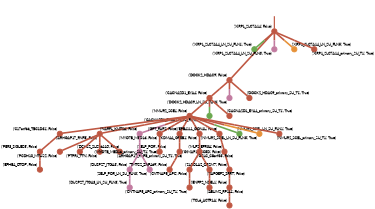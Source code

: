 strict digraph  {
graph[splines=false]; nodesep=0.7; rankdir=TB; ranksep=0.6; forcelabels=true; dpi=600; size=2.5;
0 [color="#be5742ff", fillcolor="#be5742ff", fixedsize=true, fontname=Lato, fontsize="12pt", height="0.25", label="", penwidth=3, shape=circle, style=filled, xlabel="('XIRP1_SLC7A14', False)"];
1 [color="#be5742ff", fillcolor="#be5742ff", fixedsize=true, fontname=Lato, fontsize="12pt", height="0.25", label="", penwidth=3, shape=circle, style=filled, xlabel="('DOCK2_HDAC9', False)"];
28 [color="#6aa84fff", fillcolor="#6aa84fff", fixedsize=true, fontname=Lato, fontsize="12pt", height="0.25", label="", penwidth=3, shape=circle, style=filled, xlabel="('XIRP1_SLC7A14_LN_SU_FLN1', True)"];
31 [color="#c27ba0ff", fillcolor="#c27ba0ff", fixedsize=true, fontname=Lato, fontsize="12pt", height="0.25", label="", penwidth=3, shape=circle, style=filled, xlabel="('XIRP1_SLC7A14_LN_SU_FLN3', True)"];
35 [color="#e69138ff", fillcolor="#e69138ff", fixedsize=true, fontname=Lato, fontsize="12pt", height="0.25", label="", penwidth=3, shape=circle, style=filled, xlabel="('XIRP1_SLC7A14_LN_SU_FLN5', True)"];
37 [color="#be5742ff", fillcolor="#be5742ff", fixedsize=true, fontname=Lato, fontsize="12pt", height="0.25", label="", penwidth=3, shape=circle, style=filled, xlabel="('XIRP1_SLC7A14_primary_SU_T1', True)"];
9 [color="#be5742ff", fillcolor="#be5742ff", fixedsize=true, fontname=Lato, fontsize="12pt", height="0.25", label="", penwidth=3, shape=circle, style=filled, xlabel="('CACNA2D1_EYA4', False)"];
32 [color="#c27ba0ff", fillcolor="#c27ba0ff", fixedsize=true, fontname=Lato, fontsize="12pt", height="0.25", label="", penwidth=3, shape=circle, style=filled, xlabel="('DOCK2_HDAC9_LN_SU_FLN3', True)"];
38 [color="#be5742ff", fillcolor="#be5742ff", fixedsize=true, fontname=Lato, fontsize="12pt", height="0.25", label="", penwidth=3, shape=circle, style=filled, xlabel="('DOCK2_HDAC9_primary_SU_T1', True)"];
2 [color="#be5742ff", fillcolor="#be5742ff", fixedsize=true, fontname=Lato, fontsize="12pt", height="0.25", label="", penwidth=3, shape=circle, style=filled, xlabel="('PER3_SIGLEC5', False)"];
4 [color="#be5742ff", fillcolor="#be5742ff", fixedsize=true, fontname=Lato, fontsize="12pt", height="0.25", label="", penwidth=3, shape=circle, style=filled, xlabel="('EPHB4_OTOF', False)"];
3 [color="#be5742ff", fillcolor="#be5742ff", fixedsize=true, fontname=Lato, fontsize="12pt", height="0.25", label="", penwidth=3, shape=circle, style=filled, xlabel="('MLF2_EFR3A', False)"];
16 [color="#be5742ff", fillcolor="#be5742ff", fixedsize=true, fontname=Lato, fontsize="12pt", height="0.25", label="", penwidth=3, shape=circle, style=filled, xlabel="('SLCO1A2_OR2M7', False)"];
5 [color="#be5742ff", fillcolor="#be5742ff", fixedsize=true, fontname=Lato, fontsize="12pt", height="0.25", label="", penwidth=3, shape=circle, style=filled, xlabel="('C17orf66_TBC1D31', False)"];
6 [color="#c27ba0ff", fillcolor="#c27ba0ff", fixedsize=true, fontname=Lato, fontsize="12pt", height="0.25", label="", penwidth=3, shape=circle, style=filled, xlabel="('DUSP27_ITGA3', False)"];
33 [color="#c27ba0ff", fillcolor="#c27ba0ff", fixedsize=true, fontname=Lato, fontsize="12pt", height="0.25", label="", penwidth=3, shape=circle, style=filled, xlabel="('DUSP27_ITGA3_LN_SU_FLN3', True)"];
7 [color="#be5742ff", fillcolor="#be5742ff", fixedsize=true, fontname=Lato, fontsize="12pt", height="0.25", label="", penwidth=3, shape=circle, style=filled, xlabel="('ENPP2_NDEL1', False)"];
17 [color="#be5742ff", fillcolor="#be5742ff", fixedsize=true, fontname=Lato, fontsize="12pt", height="0.25", label="", penwidth=3, shape=circle, style=filled, xlabel="('TCL6_ACTR1A', False)"];
8 [color="#be5742ff", fillcolor="#be5742ff", fixedsize=true, fontname=Lato, fontsize="12pt", height="0.25", label="", penwidth=3, shape=circle, style=filled, xlabel="('ARHGAP17_RNF8', False)"];
13 [color="#be5742ff", fillcolor="#be5742ff", fixedsize=true, fontname=Lato, fontsize="12pt", height="0.25", label="", penwidth=3, shape=circle, style=filled, xlabel="('PCDH10_MTUS2', False)"];
14 [color="#be5742ff", fillcolor="#be5742ff", fixedsize=true, fontname=Lato, fontsize="12pt", height="0.25", label="", penwidth=3, shape=circle, style=filled, xlabel="('DCHS2_SLC26A10', False)"];
27 [color="#be5742ff", fillcolor="#be5742ff", fixedsize=true, fontname=Lato, fontsize="12pt", height="0.25", label="", penwidth=3, shape=circle, style=filled, xlabel="('PTPRJ_TTN', False)"];
39 [color="#be5742ff", fillcolor="#be5742ff", fixedsize=true, fontname=Lato, fontsize="12pt", height="0.25", label="", penwidth=3, shape=circle, style=filled, xlabel="('ARHGAP17_RNF8_primary_SU_T1', True)"];
11 [color="#be5742ff", fillcolor="#be5742ff", fixedsize=true, fontname=Lato, fontsize="12pt", height="0.25", label="", penwidth=3, shape=circle, style=filled, xlabel="('NMUR2_SCEL', False)"];
29 [color="#6aa84fff", fillcolor="#6aa84fff", fixedsize=true, fontname=Lato, fontsize="12pt", height="0.25", label="", penwidth=3, shape=circle, style=filled, xlabel="('CACNA2D1_EYA4_LN_SU_FLN1', True)"];
40 [color="#be5742ff", fillcolor="#be5742ff", fixedsize=true, fontname=Lato, fontsize="12pt", height="0.25", label="", penwidth=3, shape=circle, style=filled, xlabel="('CACNA2D1_EYA4_primary_SU_T1', True)"];
10 [color="#be5742ff", fillcolor="#be5742ff", fixedsize=true, fontname=Lato, fontsize="12pt", height="0.25", label="", penwidth=3, shape=circle, style=filled, xlabel="('CNTNAP5_APC', False)"];
41 [color="#be5742ff", fillcolor="#be5742ff", fixedsize=true, fontname=Lato, fontsize="12pt", height="0.25", label="", penwidth=3, shape=circle, style=filled, xlabel="('CNTNAP5_APC_primary_SU_T1', True)"];
18 [color="#c27ba0ff", fillcolor="#c27ba0ff", fixedsize=true, fontname=Lato, fontsize="12pt", height="0.25", label="", penwidth=3, shape=circle, style=filled, xlabel="('NARFL_KMT2A', False)"];
20 [color="#be5742ff", fillcolor="#be5742ff", fixedsize=true, fontname=Lato, fontsize="12pt", height="0.25", label="", penwidth=3, shape=circle, style=filled, xlabel="('MYO7B_MED16', False)"];
24 [color="#be5742ff", fillcolor="#be5742ff", fixedsize=true, fontname=Lato, fontsize="12pt", height="0.25", label="", penwidth=3, shape=circle, style=filled, xlabel="('GPT_FAF2', False)"];
25 [color="#be5742ff", fillcolor="#be5742ff", fixedsize=true, fontname=Lato, fontsize="12pt", height="0.25", label="", penwidth=3, shape=circle, style=filled, xlabel="('KDM4A_GREB1', False)"];
26 [color="#be5742ff", fillcolor="#be5742ff", fixedsize=true, fontname=Lato, fontsize="12pt", height="0.25", label="", penwidth=3, shape=circle, style=filled, xlabel="('EPB41L1_GON4L', False)"];
30 [color="#6aa84fff", fillcolor="#6aa84fff", fixedsize=true, fontname=Lato, fontsize="12pt", height="0.25", label="", penwidth=3, shape=circle, style=filled, xlabel="('NMUR2_SCEL_LN_SU_FLN1', True)"];
36 [color="#e69138ff", fillcolor="#e69138ff", fixedsize=true, fontname=Lato, fontsize="12pt", height="0.25", label="", penwidth=3, shape=circle, style=filled, xlabel="('NMUR2_SCEL_LN_SU_FLN5', True)"];
42 [color="#be5742ff", fillcolor="#be5742ff", fixedsize=true, fontname=Lato, fontsize="12pt", height="0.25", label="", penwidth=3, shape=circle, style=filled, xlabel="('NMUR2_SCEL_primary_SU_T1', True)"];
12 [color="#be5742ff", fillcolor="#be5742ff", fixedsize=true, fontname=Lato, fontsize="12pt", height="0.25", label="", penwidth=3, shape=circle, style=filled, xlabel="('GCLC_C8orf33', False)"];
23 [color="#be5742ff", fillcolor="#be5742ff", fixedsize=true, fontname=Lato, fontsize="12pt", height="0.25", label="", penwidth=3, shape=circle, style=filled, xlabel="('RAPGEF2_SRRT', False)"];
21 [color="#c27ba0ff", fillcolor="#c27ba0ff", fixedsize=true, fontname=Lato, fontsize="12pt", height="0.25", label="", penwidth=3, shape=circle, style=filled, xlabel="('SELP_POR', False)"];
19 [color="#be5742ff", fillcolor="#be5742ff", fixedsize=true, fontname=Lato, fontsize="12pt", height="0.25", label="", penwidth=3, shape=circle, style=filled, xlabel="('GIMAP1_SSC5D', False)"];
15 [color="#be5742ff", fillcolor="#be5742ff", fixedsize=true, fontname=Lato, fontsize="12pt", height="0.25", label="", penwidth=3, shape=circle, style=filled, xlabel="('TMTC2_ZNF469', False)"];
43 [color="#be5742ff", fillcolor="#be5742ff", fixedsize=true, fontname=Lato, fontsize="12pt", height="0.25", label="", penwidth=3, shape=circle, style=filled, xlabel="('MYO7B_MED16_primary_SU_T1', True)"];
34 [color="#c27ba0ff", fillcolor="#c27ba0ff", fixedsize=true, fontname=Lato, fontsize="12pt", height="0.25", label="", penwidth=3, shape=circle, style=filled, xlabel="('SELP_POR_LN_SU_FLN3', True)"];
22 [color="#be5742ff", fillcolor="#be5742ff", fixedsize=true, fontname=Lato, fontsize="12pt", height="0.25", label="", penwidth=3, shape=circle, style=filled, xlabel="('ABLIM2_RP1L1', False)"];
normal [label="", penwidth=3, style=invis, xlabel="('XIRP1_SLC7A14', False)"];
0 -> 1  [arrowsize=0, color="#be5742ff;0.5:#be5742ff", minlen="3.0", penwidth="5.5", style=solid];
0 -> 28  [arrowsize=0, color="#be5742ff;0.5:#6aa84fff", minlen="1.047169804573059", penwidth="5.5", style=solid];
0 -> 31  [arrowsize=0, color="#be5742ff;0.5:#c27ba0ff", minlen="1.047169804573059", penwidth="5.5", style=solid];
0 -> 35  [arrowsize=0, color="#be5742ff;0.5:#e69138ff", minlen="1.047169804573059", penwidth="5.5", style=solid];
0 -> 37  [arrowsize=0, color="#be5742ff;0.5:#be5742ff", minlen="1.047169804573059", penwidth="5.5", style=solid];
1 -> 9  [arrowsize=0, color="#be5742ff;0.5:#be5742ff", minlen="1.396226406097412", penwidth="5.5", style=solid];
1 -> 32  [arrowsize=0, color="#be5742ff;0.5:#c27ba0ff", minlen="1.047169804573059", penwidth="5.5", style=solid];
1 -> 38  [arrowsize=0, color="#be5742ff;0.5:#be5742ff", minlen="1.047169804573059", penwidth="5.5", style=solid];
9 -> 11  [arrowsize=0, color="#be5742ff;0.5:#be5742ff", minlen="1.3773584365844727", penwidth="5.5", style=solid];
9 -> 29  [arrowsize=0, color="#be5742ff;0.5:#6aa84fff", minlen="1.047169804573059", penwidth="5.5", style=solid];
9 -> 40  [arrowsize=0, color="#be5742ff;0.5:#be5742ff", minlen="1.047169804573059", penwidth="5.5", style=solid];
2 -> 4  [arrowsize=0, color="#be5742ff;0.5:#be5742ff", minlen="1.867924451828003", penwidth="5.5", style=solid];
3 -> 16  [arrowsize=0, color="#be5742ff;0.5:#be5742ff", minlen="1.2264151573181152", penwidth="5.5", style=solid];
16 -> 7  [arrowsize=0, color="#be5742ff;0.5:#be5742ff", minlen="1.566037654876709", penwidth="5.5", style=solid];
5 -> 2  [arrowsize=0, color="#be5742ff;0.5:#be5742ff", minlen="1.9433962106704712", penwidth="5.5", style=solid];
6 -> 33  [arrowsize=0, color="#c27ba0ff;0.5:#c27ba0ff", minlen="1.047169804573059", penwidth="5.5", style=solid];
7 -> 17  [arrowsize=0, color="#be5742ff;0.5:#be5742ff", minlen="1.2075471878051758", penwidth="5.5", style=solid];
8 -> 13  [arrowsize=0, color="#be5742ff;0.5:#be5742ff", minlen="1.2830188274383545", penwidth="5.5", style=solid];
8 -> 14  [arrowsize=0, color="#be5742ff;0.5:#be5742ff", minlen="1.2452830076217651", penwidth="5.5", style=solid];
8 -> 27  [arrowsize=0, color="#be5742ff;0.5:#be5742ff", minlen="1.0943396091461182", penwidth="5.5", style=solid];
8 -> 39  [arrowsize=0, color="#be5742ff;0.5:#be5742ff", minlen="1.047169804573059", penwidth="5.5", style=solid];
11 -> 5  [arrowsize=0, color="#be5742ff;0.5:#be5742ff", minlen="1.603773593902588", penwidth="5.5", style=solid];
11 -> 8  [arrowsize=0, color="#be5742ff;0.5:#be5742ff", minlen="1.4339622259140015", penwidth="5.5", style=solid];
11 -> 18  [arrowsize=0, color="#be5742ff;0.5:#c27ba0ff", minlen="1.1886792182922363", penwidth="5.5", style=solid];
11 -> 20  [arrowsize=0, color="#be5742ff;0.5:#be5742ff", minlen="1.150943398475647", penwidth="5.5", style=solid];
11 -> 24  [arrowsize=0, color="#be5742ff;0.5:#be5742ff", minlen="1.1132075786590576", penwidth="5.5", style=solid];
11 -> 25  [arrowsize=0, color="#be5742ff;0.5:#be5742ff", minlen="1.0943396091461182", penwidth="5.5", style=solid];
11 -> 26  [arrowsize=0, color="#be5742ff;0.5:#be5742ff", minlen="1.0943396091461182", penwidth="5.5", style=solid];
11 -> 30  [arrowsize=0, color="#be5742ff;0.5:#6aa84fff", minlen="1.047169804573059", penwidth="5.5", style=solid];
11 -> 36  [arrowsize=0, color="#be5742ff;0.5:#e69138ff", minlen="1.047169804573059", penwidth="5.5", style=solid];
11 -> 42  [arrowsize=0, color="#be5742ff;0.5:#be5742ff", minlen="1.047169804573059", penwidth="5.5", style=solid];
10 -> 41  [arrowsize=0, color="#be5742ff;0.5:#be5742ff", minlen="1.047169804573059", penwidth="5.5", style=solid];
18 -> 21  [arrowsize=0, color="#c27ba0ff;0.5:#c27ba0ff", minlen="1.150943398475647", penwidth="5.5", style=solid];
20 -> 43  [arrowsize=0, color="#be5742ff;0.5:#be5742ff", minlen="1.047169804573059", penwidth="5.5", style=solid];
24 -> 19  [arrowsize=0, color="#be5742ff;0.5:#be5742ff", minlen="1.1698113679885864", penwidth="5.5", style=solid];
25 -> 12  [arrowsize=0, color="#be5742ff;0.5:#be5742ff", minlen="1.3207547664642334", penwidth="5.5", style=solid];
26 -> 3  [arrowsize=0, color="#be5742ff;0.5:#be5742ff", minlen="1.9433962106704712", penwidth="5.5", style=solid];
12 -> 10  [arrowsize=0, color="#be5742ff;0.5:#be5742ff", minlen="1.396226406097412", penwidth="5.5", style=solid];
12 -> 23  [arrowsize=0, color="#be5742ff;0.5:#be5742ff", minlen="1.1132075786590576", penwidth="5.5", style=solid];
23 -> 22  [arrowsize=0, color="#be5742ff;0.5:#be5742ff", minlen="1.1320754289627075", penwidth="5.5", style=solid];
21 -> 6  [arrowsize=0, color="#c27ba0ff;0.5:#c27ba0ff", minlen="1.603773593902588", penwidth="5.5", style=solid];
21 -> 34  [arrowsize=0, color="#c27ba0ff;0.5:#c27ba0ff", minlen="1.047169804573059", penwidth="5.5", style=solid];
19 -> 15  [arrowsize=0, color="#be5742ff;0.5:#be5742ff", minlen="1.2452830076217651", penwidth="5.5", style=solid];
normal -> 0  [arrowsize=0, color="#be5742ff", label="", penwidth=4, style=solid];
}
